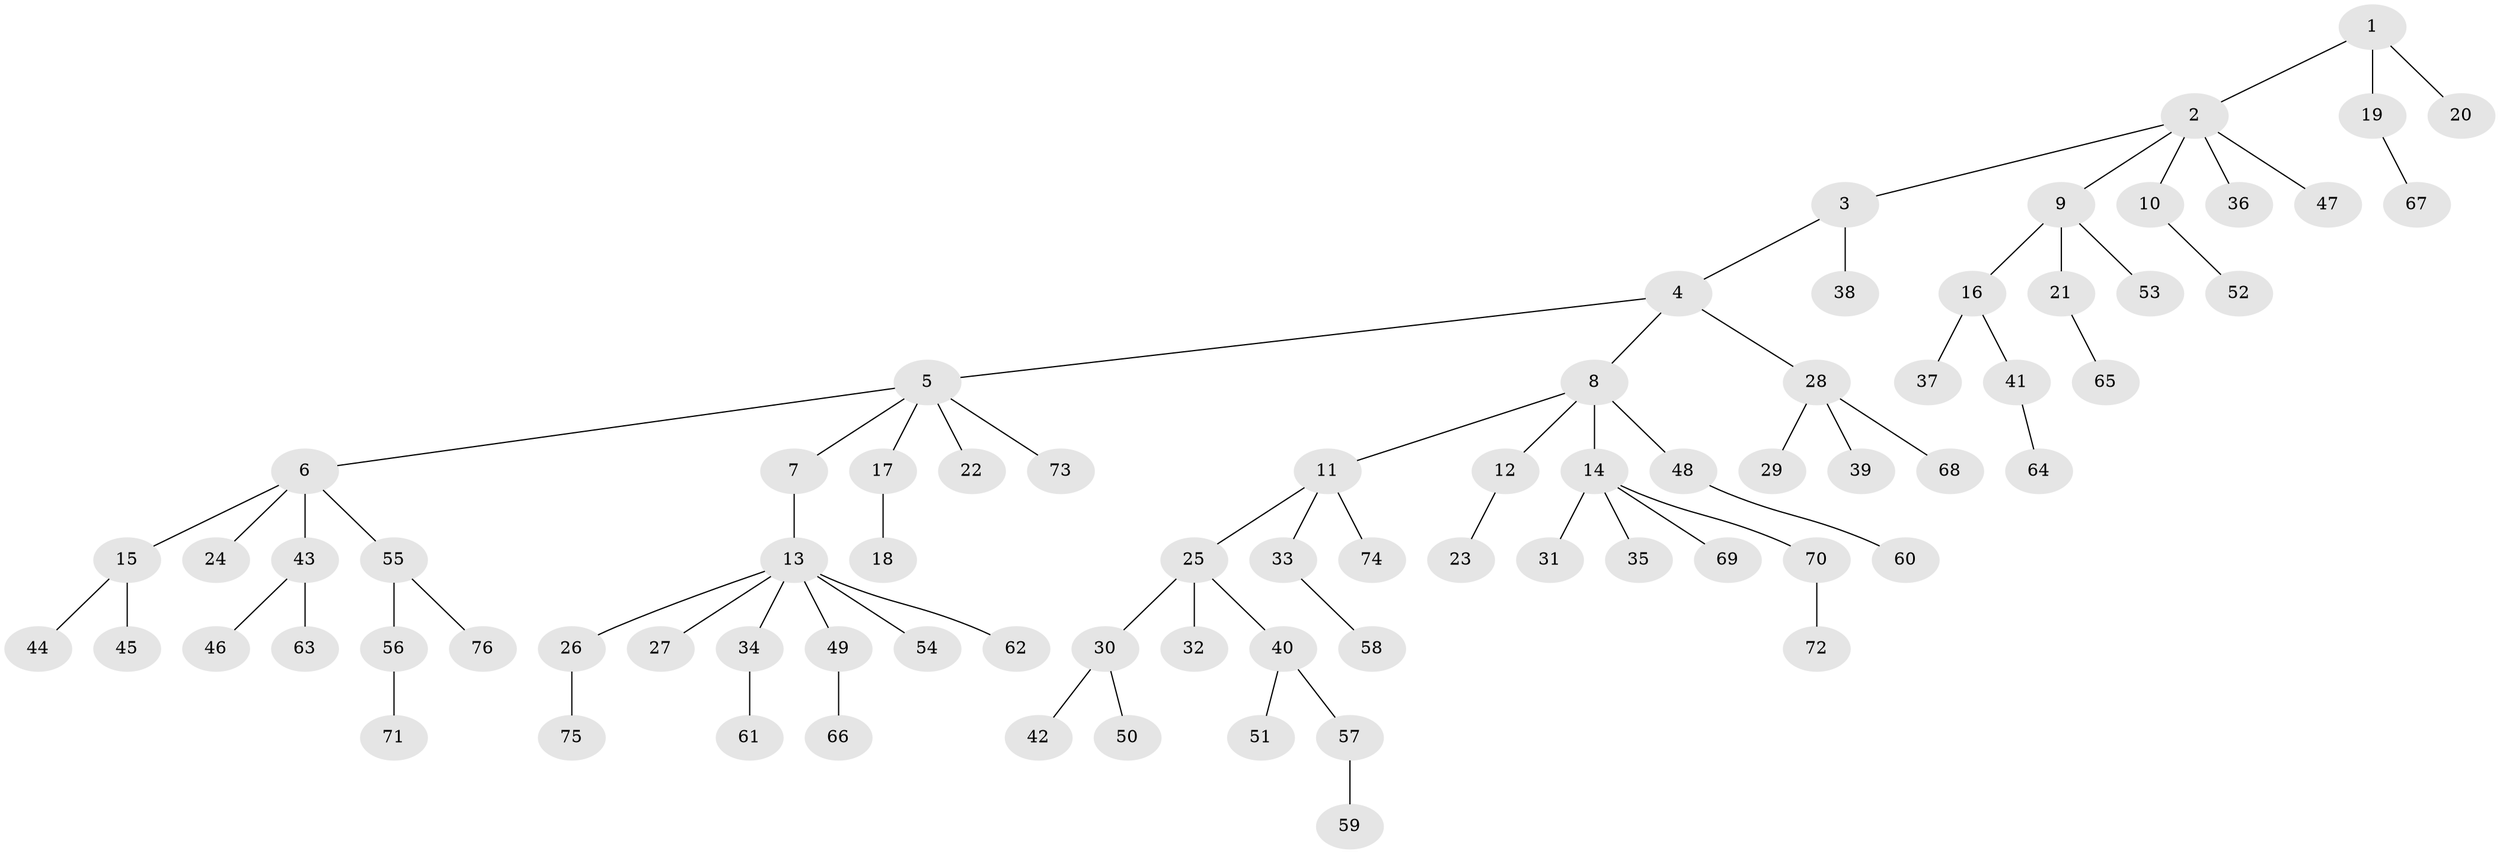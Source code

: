 // coarse degree distribution, {3: 0.06, 5: 0.06, 6: 0.08, 4: 0.04, 1: 0.68, 2: 0.08}
// Generated by graph-tools (version 1.1) at 2025/42/03/06/25 10:42:02]
// undirected, 76 vertices, 75 edges
graph export_dot {
graph [start="1"]
  node [color=gray90,style=filled];
  1;
  2;
  3;
  4;
  5;
  6;
  7;
  8;
  9;
  10;
  11;
  12;
  13;
  14;
  15;
  16;
  17;
  18;
  19;
  20;
  21;
  22;
  23;
  24;
  25;
  26;
  27;
  28;
  29;
  30;
  31;
  32;
  33;
  34;
  35;
  36;
  37;
  38;
  39;
  40;
  41;
  42;
  43;
  44;
  45;
  46;
  47;
  48;
  49;
  50;
  51;
  52;
  53;
  54;
  55;
  56;
  57;
  58;
  59;
  60;
  61;
  62;
  63;
  64;
  65;
  66;
  67;
  68;
  69;
  70;
  71;
  72;
  73;
  74;
  75;
  76;
  1 -- 2;
  1 -- 19;
  1 -- 20;
  2 -- 3;
  2 -- 9;
  2 -- 10;
  2 -- 36;
  2 -- 47;
  3 -- 4;
  3 -- 38;
  4 -- 5;
  4 -- 8;
  4 -- 28;
  5 -- 6;
  5 -- 7;
  5 -- 17;
  5 -- 22;
  5 -- 73;
  6 -- 15;
  6 -- 24;
  6 -- 43;
  6 -- 55;
  7 -- 13;
  8 -- 11;
  8 -- 12;
  8 -- 14;
  8 -- 48;
  9 -- 16;
  9 -- 21;
  9 -- 53;
  10 -- 52;
  11 -- 25;
  11 -- 33;
  11 -- 74;
  12 -- 23;
  13 -- 26;
  13 -- 27;
  13 -- 34;
  13 -- 49;
  13 -- 54;
  13 -- 62;
  14 -- 31;
  14 -- 35;
  14 -- 69;
  14 -- 70;
  15 -- 44;
  15 -- 45;
  16 -- 37;
  16 -- 41;
  17 -- 18;
  19 -- 67;
  21 -- 65;
  25 -- 30;
  25 -- 32;
  25 -- 40;
  26 -- 75;
  28 -- 29;
  28 -- 39;
  28 -- 68;
  30 -- 42;
  30 -- 50;
  33 -- 58;
  34 -- 61;
  40 -- 51;
  40 -- 57;
  41 -- 64;
  43 -- 46;
  43 -- 63;
  48 -- 60;
  49 -- 66;
  55 -- 56;
  55 -- 76;
  56 -- 71;
  57 -- 59;
  70 -- 72;
}
